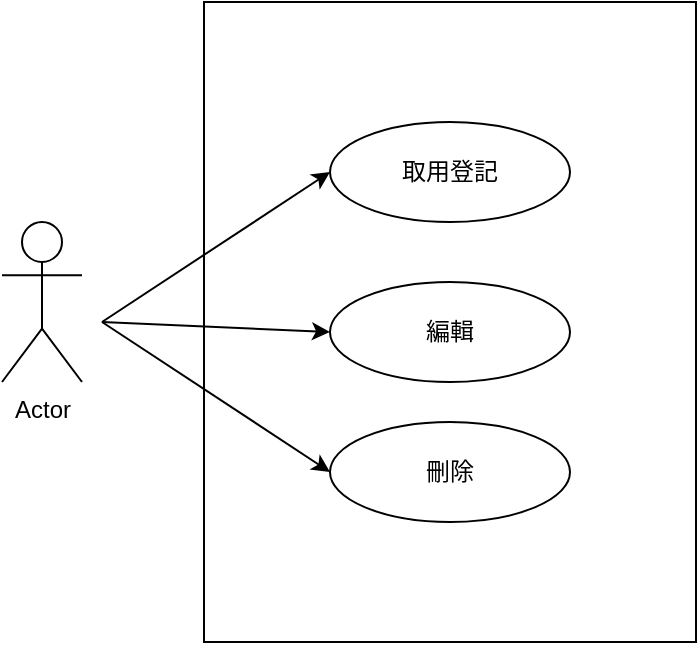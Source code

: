 <mxfile version="21.5.2" type="github">
  <diagram name="第1頁" id="IAwCshYT_SxdI75w-6Fg">
    <mxGraphModel dx="1050" dy="549" grid="1" gridSize="10" guides="1" tooltips="1" connect="1" arrows="1" fold="1" page="1" pageScale="1" pageWidth="827" pageHeight="1169" math="0" shadow="0">
      <root>
        <mxCell id="0" />
        <mxCell id="1" parent="0" />
        <mxCell id="JkwZ3yz-5N_XbCVilNxT-3" value="" style="verticalLabelPosition=bottom;verticalAlign=top;html=1;shape=mxgraph.basic.rect;fillColor2=none;strokeWidth=1;size=20;indent=5;" vertex="1" parent="1">
          <mxGeometry x="291" y="70" width="246" height="320" as="geometry" />
        </mxCell>
        <mxCell id="JkwZ3yz-5N_XbCVilNxT-4" value="Actor" style="shape=umlActor;verticalLabelPosition=bottom;verticalAlign=top;html=1;outlineConnect=0;" vertex="1" parent="1">
          <mxGeometry x="190" y="180" width="40" height="80" as="geometry" />
        </mxCell>
        <mxCell id="JkwZ3yz-5N_XbCVilNxT-7" value="取用登記" style="ellipse;whiteSpace=wrap;html=1;" vertex="1" parent="1">
          <mxGeometry x="354" y="130" width="120" height="50" as="geometry" />
        </mxCell>
        <mxCell id="JkwZ3yz-5N_XbCVilNxT-8" value="編輯" style="ellipse;whiteSpace=wrap;html=1;" vertex="1" parent="1">
          <mxGeometry x="354" y="210" width="120" height="50" as="geometry" />
        </mxCell>
        <mxCell id="JkwZ3yz-5N_XbCVilNxT-9" value="刪除" style="ellipse;whiteSpace=wrap;html=1;" vertex="1" parent="1">
          <mxGeometry x="354" y="280" width="120" height="50" as="geometry" />
        </mxCell>
        <mxCell id="JkwZ3yz-5N_XbCVilNxT-11" value="" style="endArrow=classic;html=1;rounded=0;entryX=0;entryY=0.5;entryDx=0;entryDy=0;" edge="1" parent="1" target="JkwZ3yz-5N_XbCVilNxT-7">
          <mxGeometry width="50" height="50" relative="1" as="geometry">
            <mxPoint x="240" y="230" as="sourcePoint" />
            <mxPoint x="280" y="170" as="targetPoint" />
          </mxGeometry>
        </mxCell>
        <mxCell id="JkwZ3yz-5N_XbCVilNxT-12" value="" style="endArrow=classic;html=1;rounded=0;entryX=0;entryY=0.5;entryDx=0;entryDy=0;" edge="1" parent="1" target="JkwZ3yz-5N_XbCVilNxT-8">
          <mxGeometry width="50" height="50" relative="1" as="geometry">
            <mxPoint x="240" y="230" as="sourcePoint" />
            <mxPoint x="364" y="165" as="targetPoint" />
          </mxGeometry>
        </mxCell>
        <mxCell id="JkwZ3yz-5N_XbCVilNxT-13" value="" style="endArrow=classic;html=1;rounded=0;entryX=0;entryY=0.5;entryDx=0;entryDy=0;" edge="1" parent="1" target="JkwZ3yz-5N_XbCVilNxT-9">
          <mxGeometry width="50" height="50" relative="1" as="geometry">
            <mxPoint x="240" y="230" as="sourcePoint" />
            <mxPoint x="374" y="175" as="targetPoint" />
          </mxGeometry>
        </mxCell>
      </root>
    </mxGraphModel>
  </diagram>
</mxfile>
